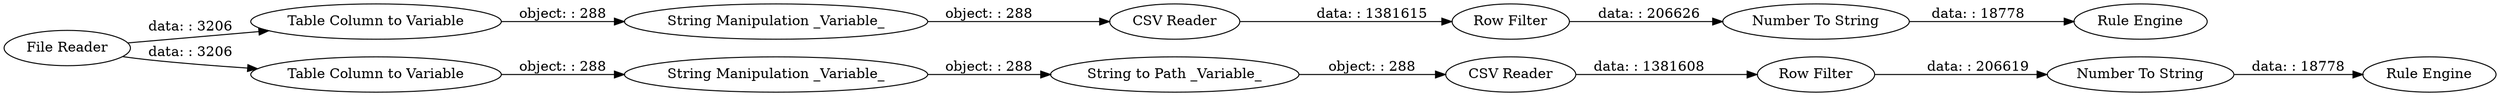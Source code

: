 digraph {
	"-3032711827876250608_2" [label="Row Filter"]
	"-3032711827876250608_5" [label="Rule Engine"]
	"-3032711827876250608_18" [label="Row Filter"]
	"-3032711827876250608_19" [label="Number To String"]
	"-3032711827876250608_1" [label="CSV Reader"]
	"-3032711827876250608_17" [label="CSV Reader"]
	"-3032711827876250608_11" [label="Table Column to Variable"]
	"-3032711827876250608_14" [label="Table Column to Variable"]
	"-3032711827876250608_16" [label="String Manipulation _Variable_"]
	"-3032711827876250608_4" [label="Number To String"]
	"-3032711827876250608_10" [label="File Reader"]
	"-3032711827876250608_13" [label="String Manipulation _Variable_"]
	"-3032711827876250608_20" [label="Rule Engine"]
	"-3032711827876250608_15" [label="String to Path _Variable_"]
	"-3032711827876250608_18" -> "-3032711827876250608_19" [label="data: : 206619"]
	"-3032711827876250608_13" -> "-3032711827876250608_1" [label="object: : 288"]
	"-3032711827876250608_10" -> "-3032711827876250608_11" [label="data: : 3206"]
	"-3032711827876250608_16" -> "-3032711827876250608_15" [label="object: : 288"]
	"-3032711827876250608_14" -> "-3032711827876250608_16" [label="object: : 288"]
	"-3032711827876250608_17" -> "-3032711827876250608_18" [label="data: : 1381608"]
	"-3032711827876250608_19" -> "-3032711827876250608_20" [label="data: : 18778"]
	"-3032711827876250608_1" -> "-3032711827876250608_2" [label="data: : 1381615"]
	"-3032711827876250608_2" -> "-3032711827876250608_4" [label="data: : 206626"]
	"-3032711827876250608_11" -> "-3032711827876250608_13" [label="object: : 288"]
	"-3032711827876250608_10" -> "-3032711827876250608_14" [label="data: : 3206"]
	"-3032711827876250608_4" -> "-3032711827876250608_5" [label="data: : 18778"]
	"-3032711827876250608_15" -> "-3032711827876250608_17" [label="object: : 288"]
	rankdir=LR
}
